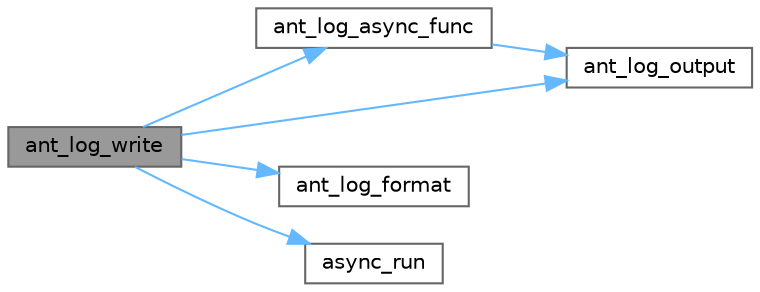 digraph "ant_log_write"
{
 // LATEX_PDF_SIZE
  bgcolor="transparent";
  edge [fontname=Helvetica,fontsize=10,labelfontname=Helvetica,labelfontsize=10];
  node [fontname=Helvetica,fontsize=10,shape=box,height=0.2,width=0.4];
  rankdir="LR";
  Node1 [id="Node000001",label="ant_log_write",height=0.2,width=0.4,color="gray40", fillcolor="grey60", style="filled", fontcolor="black",tooltip="Основная функция логирования (используйте макросы)."];
  Node1 -> Node2 [id="edge1_Node000001_Node000002",color="steelblue1",style="solid",tooltip=" "];
  Node2 [id="Node000002",label="ant_log_async_func",height=0.2,width=0.4,color="grey40", fillcolor="white", style="filled",URL="$group___ant_logger.html#ga88512267049455a44ecba369aa21dfa4",tooltip="Функция-обёртка для асинхронного вывода логов через event loop."];
  Node2 -> Node3 [id="edge2_Node000002_Node000003",color="steelblue1",style="solid",tooltip=" "];
  Node3 [id="Node000003",label="ant_log_output",height=0.2,width=0.4,color="grey40", fillcolor="white", style="filled",URL="$group___ant_logger.html#gabc00b5c23fd4d11163bb01ea559322c4",tooltip="Вывод сообщения (thread-safe)"];
  Node1 -> Node4 [id="edge3_Node000001_Node000004",color="steelblue1",style="solid",tooltip=" "];
  Node4 [id="Node000004",label="ant_log_format",height=0.2,width=0.4,color="grey40", fillcolor="white", style="filled",URL="$group___ant_logger.html#ga1ab70f322f8077796d3fd3fce804d789",tooltip="Форматирование сообщения с цветом, временем и контекстом."];
  Node1 -> Node3 [id="edge4_Node000001_Node000003",color="steelblue1",style="solid",tooltip=" "];
  Node1 -> Node5 [id="edge5_Node000001_Node000005",color="steelblue1",style="solid",tooltip=" "];
  Node5 [id="Node000005",label="async_run",height=0.2,width=0.4,color="grey40", fillcolor="white", style="filled",URL="$async_8c.html#a07b659d1096ebc8c902a9a5e63ad4925",tooltip="Запустить функцию из FunctionPipeline асинхронно через event loop."];
}
